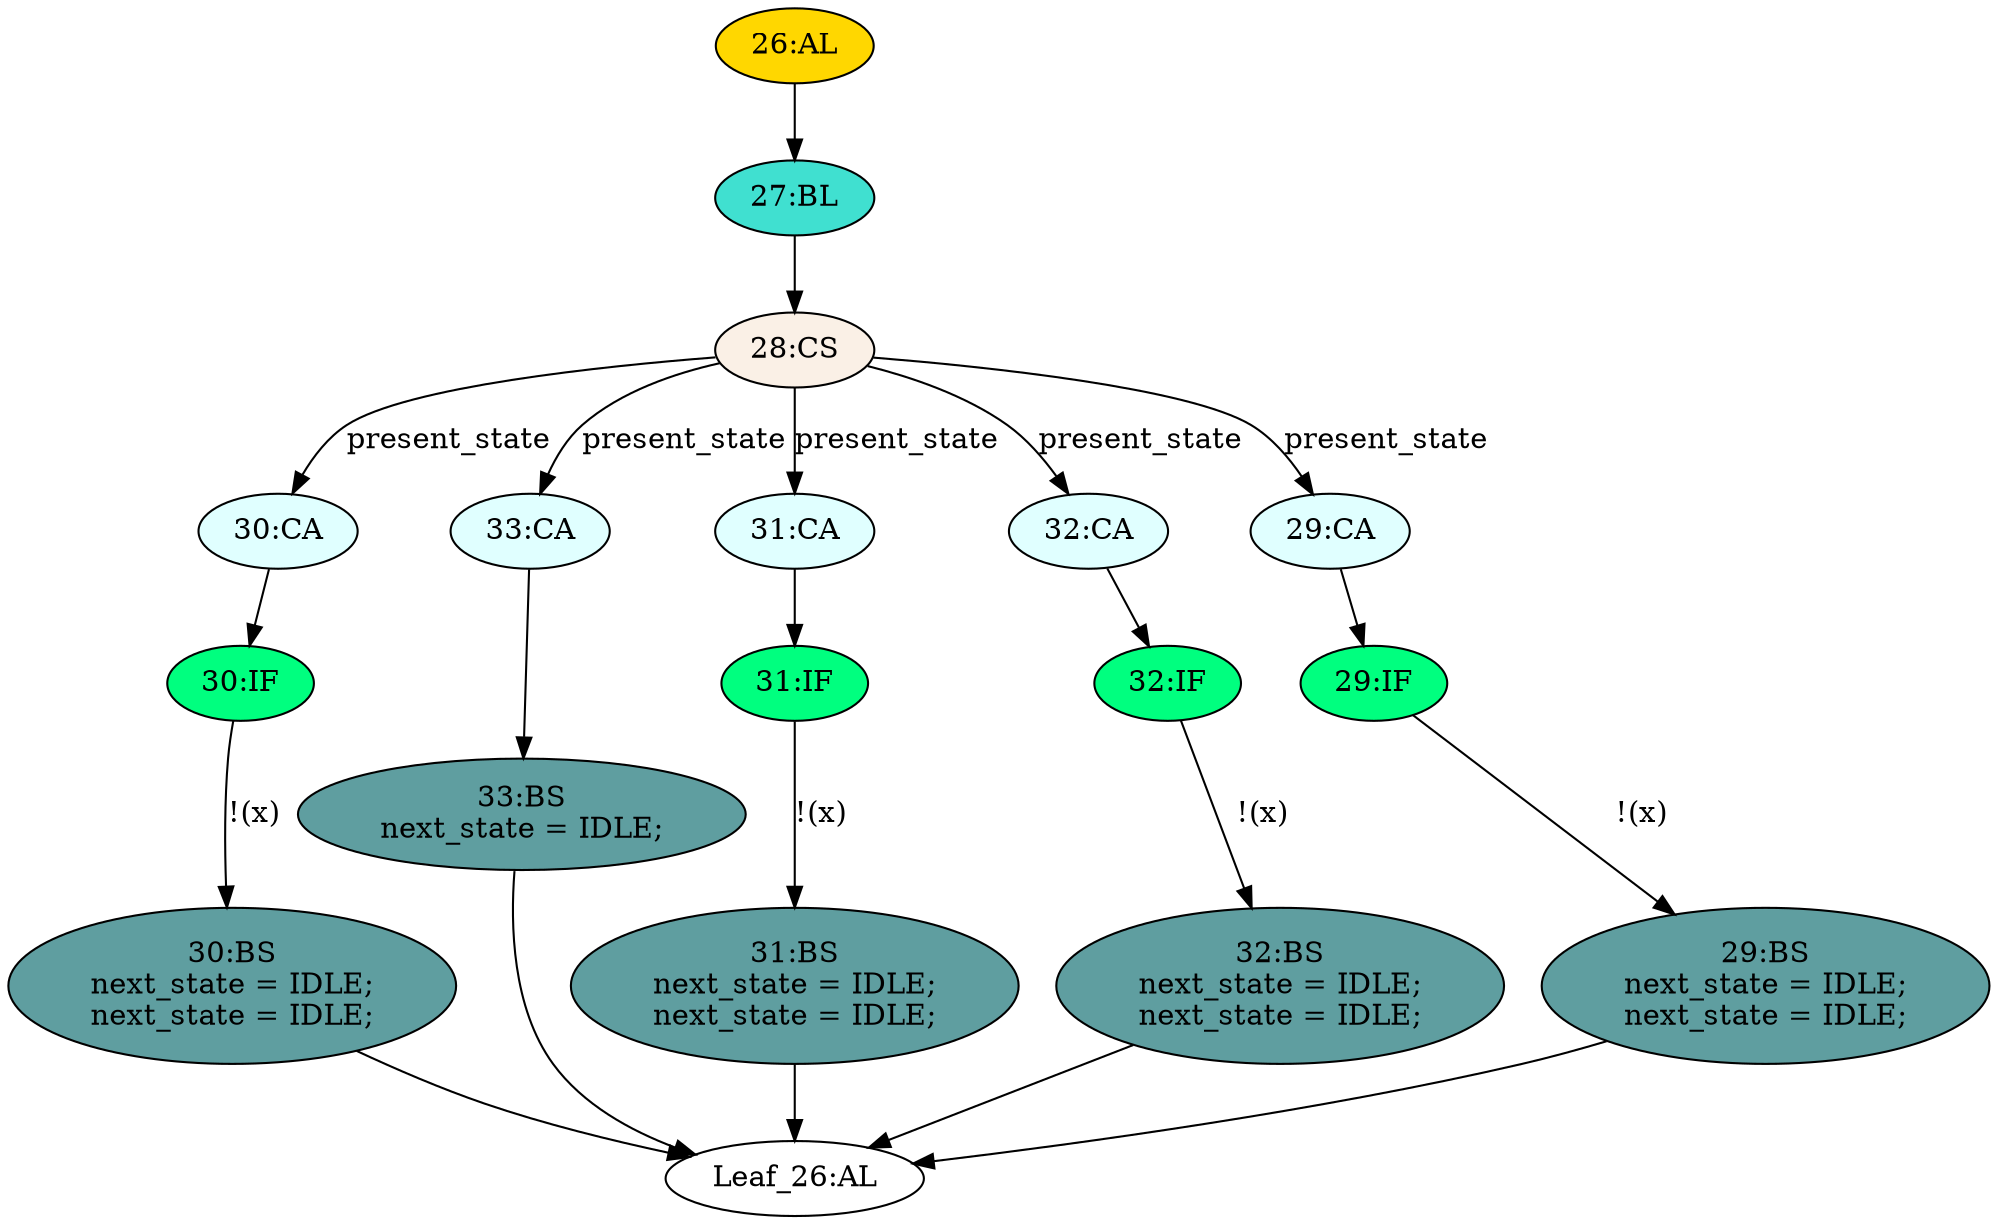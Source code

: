 strict digraph "" {
	node [label="\N"];
	"32:IF"	[ast="<pyverilog.vparser.ast.IfStatement object at 0x7efd5f1fb410>",
		fillcolor=springgreen,
		label="32:IF",
		statements="[]",
		style=filled,
		typ=IfStatement];
	"32:BS"	[ast="<pyverilog.vparser.ast.BlockingSubstitution object at 0x7efd5f1fb650>",
		fillcolor=cadetblue,
		label="32:BS
next_state = IDLE;
next_state = IDLE;",
		statements="[<pyverilog.vparser.ast.BlockingSubstitution object at 0x7efd5f1fb650>, <pyverilog.vparser.ast.BlockingSubstitution object at 0x7efd5f1fb650>]",
		style=filled,
		typ=BlockingSubstitution];
	"32:IF" -> "32:BS"	[cond="['x']",
		label="!(x)",
		lineno=32];
	"30:CA"	[ast="<pyverilog.vparser.ast.Case object at 0x7efd5f1fb990>",
		fillcolor=lightcyan,
		label="30:CA",
		statements="[]",
		style=filled,
		typ=Case];
	"30:IF"	[ast="<pyverilog.vparser.ast.IfStatement object at 0x7efd5f1fba10>",
		fillcolor=springgreen,
		label="30:IF",
		statements="[]",
		style=filled,
		typ=IfStatement];
	"30:CA" -> "30:IF"	[cond="[]",
		lineno=None];
	"Leaf_26:AL"	[def_var="['next_state']",
		label="Leaf_26:AL"];
	"29:IF"	[ast="<pyverilog.vparser.ast.IfStatement object at 0x7efd5f1fbd10>",
		fillcolor=springgreen,
		label="29:IF",
		statements="[]",
		style=filled,
		typ=IfStatement];
	"29:BS"	[ast="<pyverilog.vparser.ast.BlockingSubstitution object at 0x7efd5f1fbd50>",
		fillcolor=cadetblue,
		label="29:BS
next_state = IDLE;
next_state = IDLE;",
		statements="[<pyverilog.vparser.ast.BlockingSubstitution object at 0x7efd5f1fbd50>, <pyverilog.vparser.ast.BlockingSubstitution object at 0x7efd5f1fbd50>]",
		style=filled,
		typ=BlockingSubstitution];
	"29:IF" -> "29:BS"	[cond="['x']",
		label="!(x)",
		lineno=29];
	"33:CA"	[ast="<pyverilog.vparser.ast.Case object at 0x7efd5ece4050>",
		fillcolor=lightcyan,
		label="33:CA",
		statements="[]",
		style=filled,
		typ=Case];
	"33:BS"	[ast="<pyverilog.vparser.ast.BlockingSubstitution object at 0x7efd5ece4090>",
		fillcolor=cadetblue,
		label="33:BS
next_state = IDLE;",
		statements="[<pyverilog.vparser.ast.BlockingSubstitution object at 0x7efd5ece4090>]",
		style=filled,
		typ=BlockingSubstitution];
	"33:CA" -> "33:BS"	[cond="[]",
		lineno=None];
	"31:CA"	[ast="<pyverilog.vparser.ast.Case object at 0x7efd5ece41d0>",
		fillcolor=lightcyan,
		label="31:CA",
		statements="[]",
		style=filled,
		typ=Case];
	"31:IF"	[ast="<pyverilog.vparser.ast.IfStatement object at 0x7efd5ece4250>",
		fillcolor=springgreen,
		label="31:IF",
		statements="[]",
		style=filled,
		typ=IfStatement];
	"31:CA" -> "31:IF"	[cond="[]",
		lineno=None];
	"27:BL"	[ast="<pyverilog.vparser.ast.Block object at 0x7efd5ece4790>",
		fillcolor=turquoise,
		label="27:BL",
		statements="[]",
		style=filled,
		typ=Block];
	"28:CS"	[ast="<pyverilog.vparser.ast.CaseStatement object at 0x7efd5ece45d0>",
		fillcolor=linen,
		label="28:CS",
		statements="[]",
		style=filled,
		typ=CaseStatement];
	"27:BL" -> "28:CS"	[cond="[]",
		lineno=None];
	"31:BS"	[ast="<pyverilog.vparser.ast.BlockingSubstitution object at 0x7efd5ece4290>",
		fillcolor=cadetblue,
		label="31:BS
next_state = IDLE;
next_state = IDLE;",
		statements="[<pyverilog.vparser.ast.BlockingSubstitution object at 0x7efd5ece4290>, <pyverilog.vparser.ast.BlockingSubstitution object at 0x7efd5ece4290>]",
		style=filled,
		typ=BlockingSubstitution];
	"31:IF" -> "31:BS"	[cond="['x']",
		label="!(x)",
		lineno=31];
	"28:CS" -> "30:CA"	[cond="['present_state']",
		label=present_state,
		lineno=28];
	"28:CS" -> "33:CA"	[cond="['present_state']",
		label=present_state,
		lineno=28];
	"28:CS" -> "31:CA"	[cond="['present_state']",
		label=present_state,
		lineno=28];
	"32:CA"	[ast="<pyverilog.vparser.ast.Case object at 0x7efd5ece4550>",
		fillcolor=lightcyan,
		label="32:CA",
		statements="[]",
		style=filled,
		typ=Case];
	"28:CS" -> "32:CA"	[cond="['present_state']",
		label=present_state,
		lineno=28];
	"29:CA"	[ast="<pyverilog.vparser.ast.Case object at 0x7efd5ece46d0>",
		fillcolor=lightcyan,
		label="29:CA",
		statements="[]",
		style=filled,
		typ=Case];
	"28:CS" -> "29:CA"	[cond="['present_state']",
		label=present_state,
		lineno=28];
	"32:CA" -> "32:IF"	[cond="[]",
		lineno=None];
	"29:BS" -> "Leaf_26:AL"	[cond="[]",
		lineno=None];
	"30:BS"	[ast="<pyverilog.vparser.ast.BlockingSubstitution object at 0x7efd5f1fba50>",
		fillcolor=cadetblue,
		label="30:BS
next_state = IDLE;
next_state = IDLE;",
		statements="[<pyverilog.vparser.ast.BlockingSubstitution object at 0x7efd5f1fba50>, <pyverilog.vparser.ast.BlockingSubstitution object at 0x7efd5f1fba50>]",
		style=filled,
		typ=BlockingSubstitution];
	"30:BS" -> "Leaf_26:AL"	[cond="[]",
		lineno=None];
	"29:CA" -> "29:IF"	[cond="[]",
		lineno=None];
	"26:AL"	[ast="<pyverilog.vparser.ast.Always object at 0x7efd5ece4810>",
		clk_sens=False,
		fillcolor=gold,
		label="26:AL",
		sens="['present_state', 'x']",
		statements="[]",
		style=filled,
		typ=Always,
		use_var="['x', 'present_state']"];
	"26:AL" -> "27:BL"	[cond="[]",
		lineno=None];
	"31:BS" -> "Leaf_26:AL"	[cond="[]",
		lineno=None];
	"32:BS" -> "Leaf_26:AL"	[cond="[]",
		lineno=None];
	"33:BS" -> "Leaf_26:AL"	[cond="[]",
		lineno=None];
	"30:IF" -> "30:BS"	[cond="['x']",
		label="!(x)",
		lineno=30];
}
